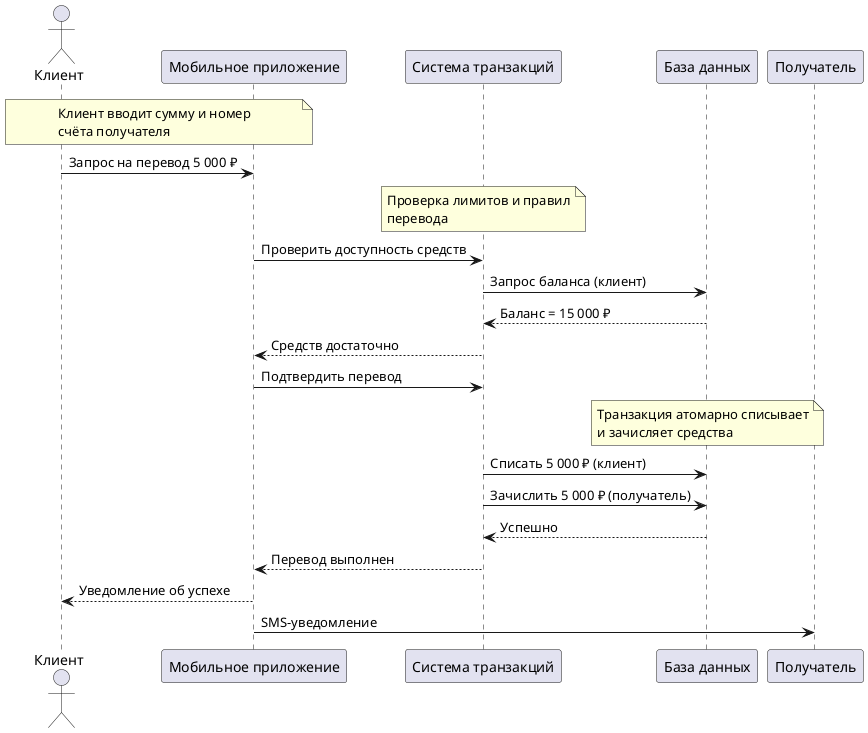 @startuml

' Участники процесса
actor "Клиент" as client
participant "Мобильное приложение" as app
participant "Система транзакций" as auth
participant "База данных" as db
participant "Получатель" as recipient

' Процесс перевода
note over client, app: Клиент вводит сумму и номер\nсчёта получателя
client -> app: Запрос на перевод 5 000 ₽
note over auth: Проверка лимитов и правил\nперевода
app -> auth: Проверить доступность средств
auth -> db: Запрос баланса (клиент)
db --> auth: Баланс = 15 000 ₽
auth --> app: Средств достаточно
app -> auth: Подтвердить перевод
note over db: Транзакция атомарно списывает\nи зачисляет средства
auth -> db: Списать 5 000 ₽ (клиент)
auth -> db: Зачислить 5 000 ₽ (получатель)
db --> auth: Успешно
auth --> app: Перевод выполнен
app --> client: Уведомление об успехе
app -> recipient: SMS-уведомление

@enduml
